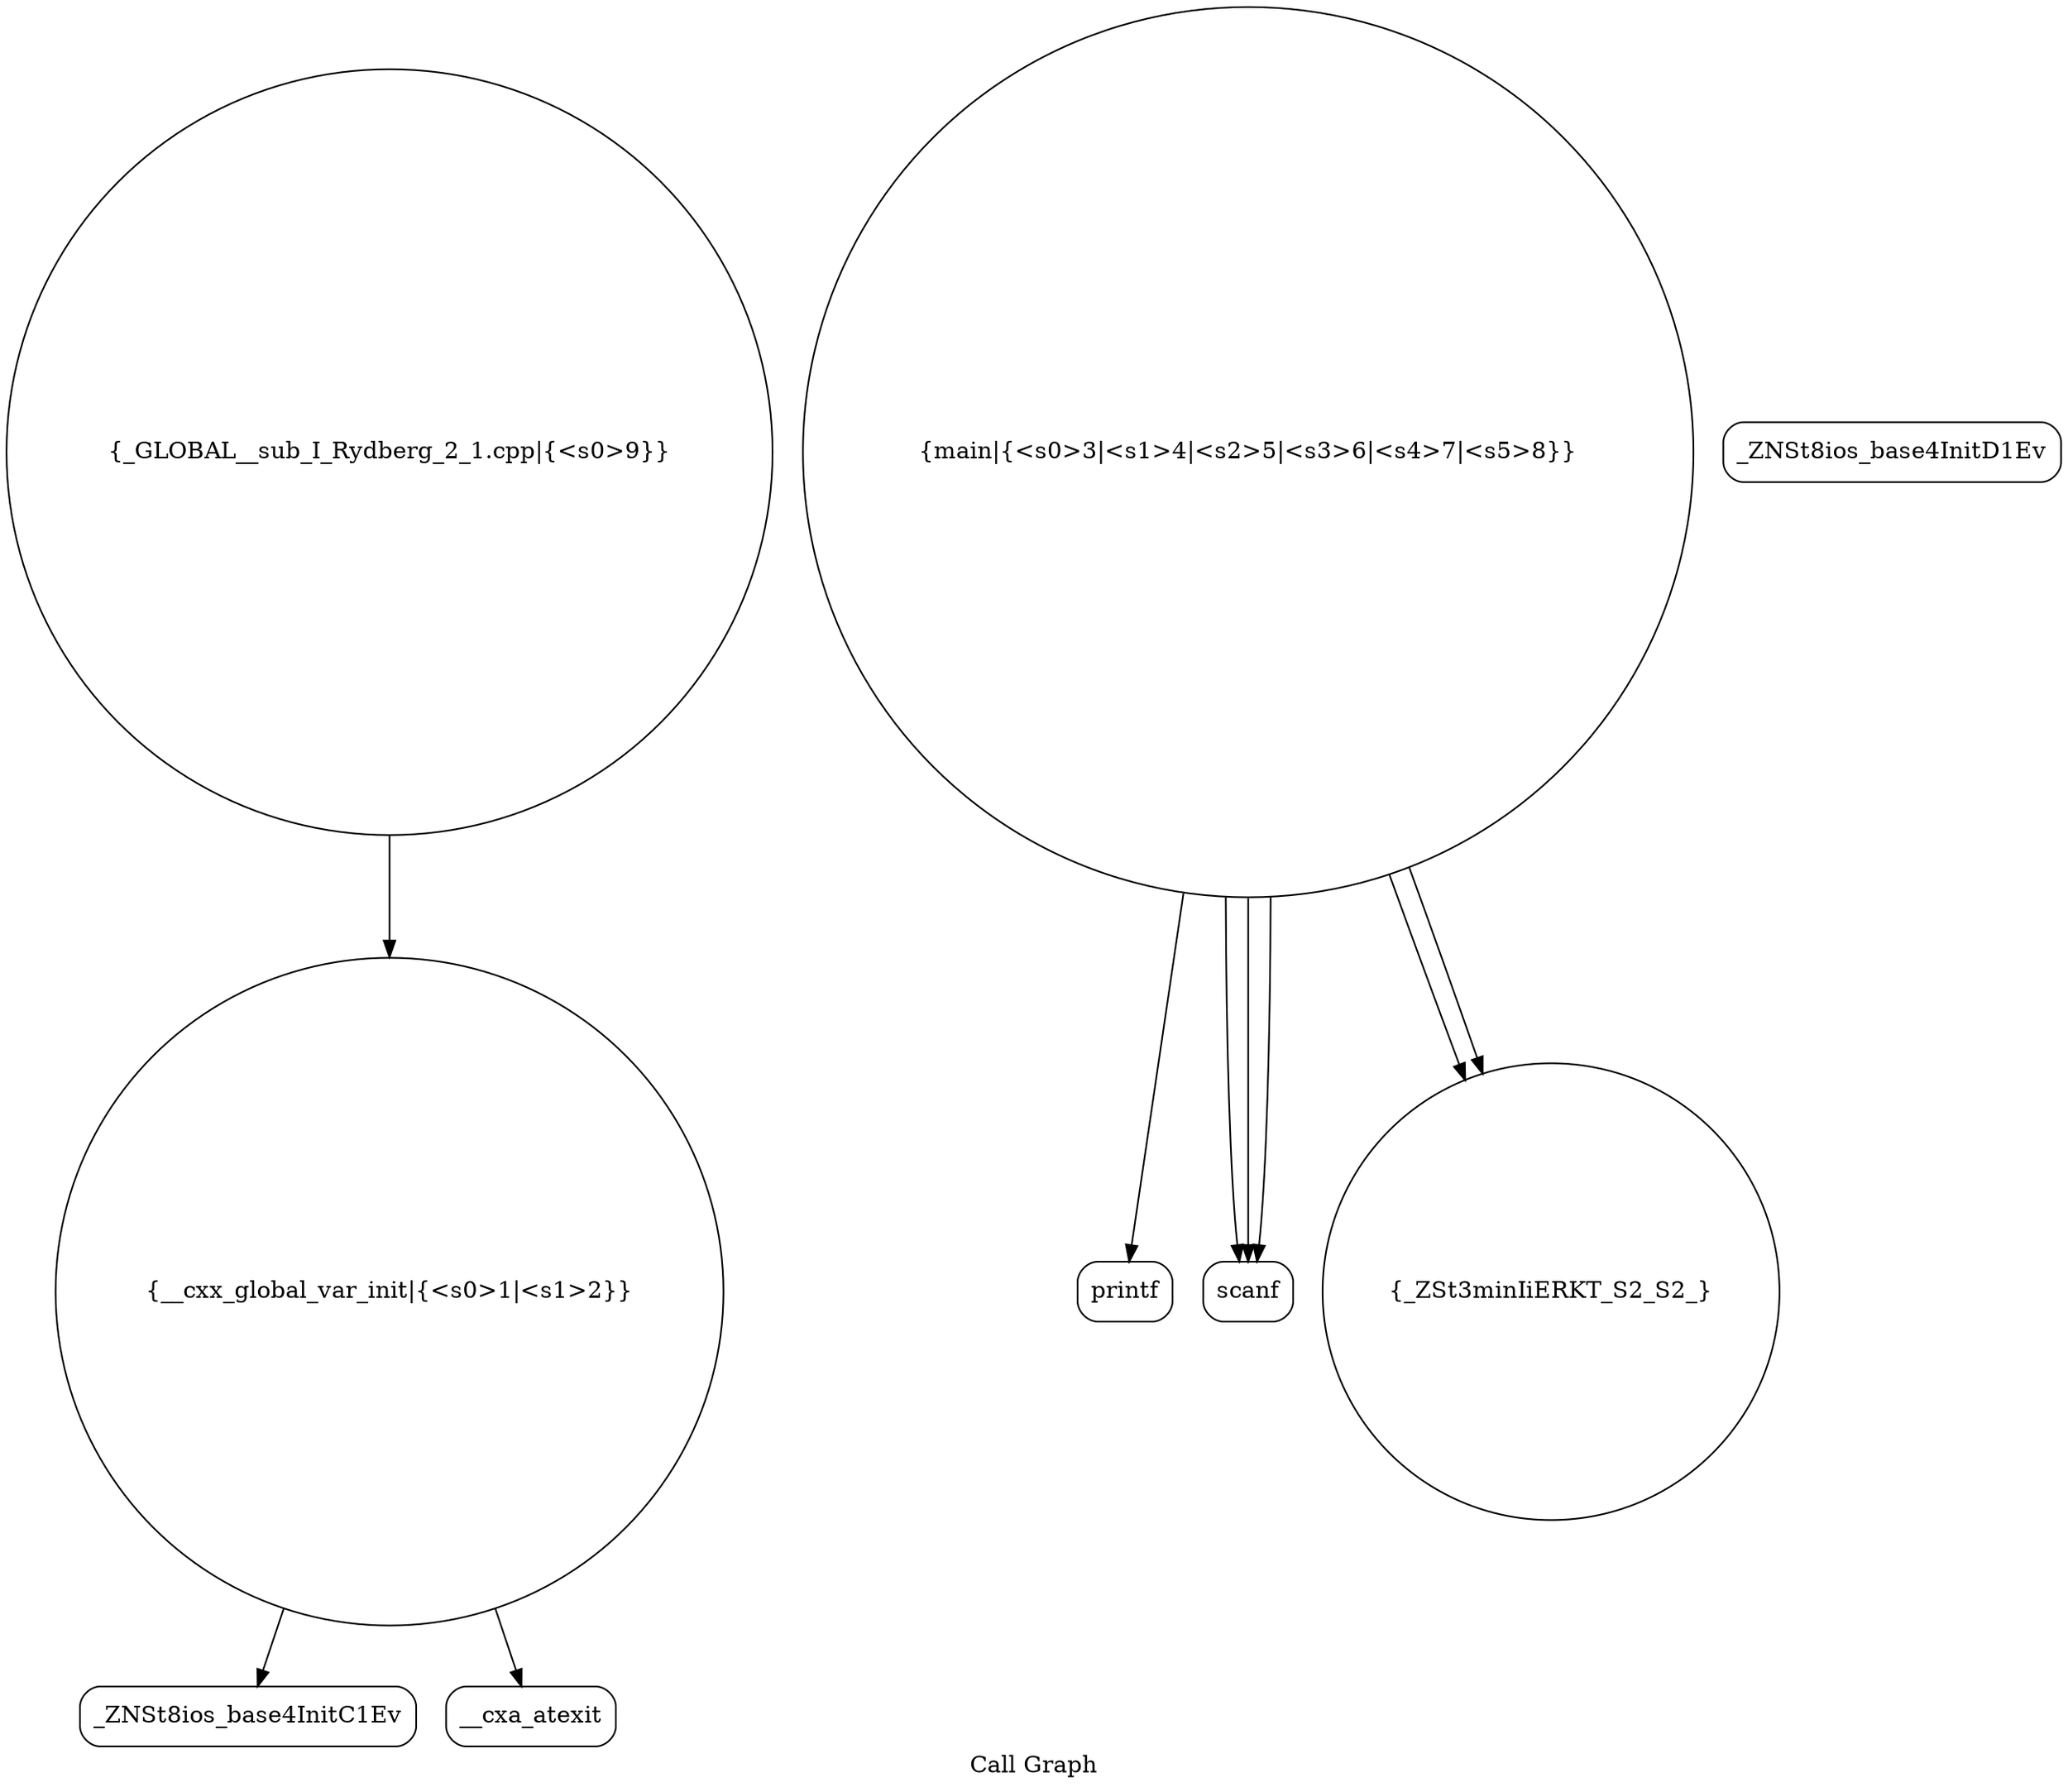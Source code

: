 digraph "Call Graph" {
	label="Call Graph";

	Node0x55f18f776660 [shape=record,shape=circle,label="{__cxx_global_var_init|{<s0>1|<s1>2}}"];
	Node0x55f18f776660:s0 -> Node0x55f18f776af0[color=black];
	Node0x55f18f776660:s1 -> Node0x55f18f776bf0[color=black];
	Node0x55f18f776df0 [shape=record,shape=Mrecord,label="{printf}"];
	Node0x55f18f776b70 [shape=record,shape=Mrecord,label="{_ZNSt8ios_base4InitD1Ev}"];
	Node0x55f18f776c70 [shape=record,shape=circle,label="{main|{<s0>3|<s1>4|<s2>5|<s3>6|<s4>7|<s5>8}}"];
	Node0x55f18f776c70:s0 -> Node0x55f18f776cf0[color=black];
	Node0x55f18f776c70:s1 -> Node0x55f18f776cf0[color=black];
	Node0x55f18f776c70:s2 -> Node0x55f18f776cf0[color=black];
	Node0x55f18f776c70:s3 -> Node0x55f18f776d70[color=black];
	Node0x55f18f776c70:s4 -> Node0x55f18f776d70[color=black];
	Node0x55f18f776c70:s5 -> Node0x55f18f776df0[color=black];
	Node0x55f18f776d70 [shape=record,shape=circle,label="{_ZSt3minIiERKT_S2_S2_}"];
	Node0x55f18f776af0 [shape=record,shape=Mrecord,label="{_ZNSt8ios_base4InitC1Ev}"];
	Node0x55f18f776e70 [shape=record,shape=circle,label="{_GLOBAL__sub_I_Rydberg_2_1.cpp|{<s0>9}}"];
	Node0x55f18f776e70:s0 -> Node0x55f18f776660[color=black];
	Node0x55f18f776bf0 [shape=record,shape=Mrecord,label="{__cxa_atexit}"];
	Node0x55f18f776cf0 [shape=record,shape=Mrecord,label="{scanf}"];
}
